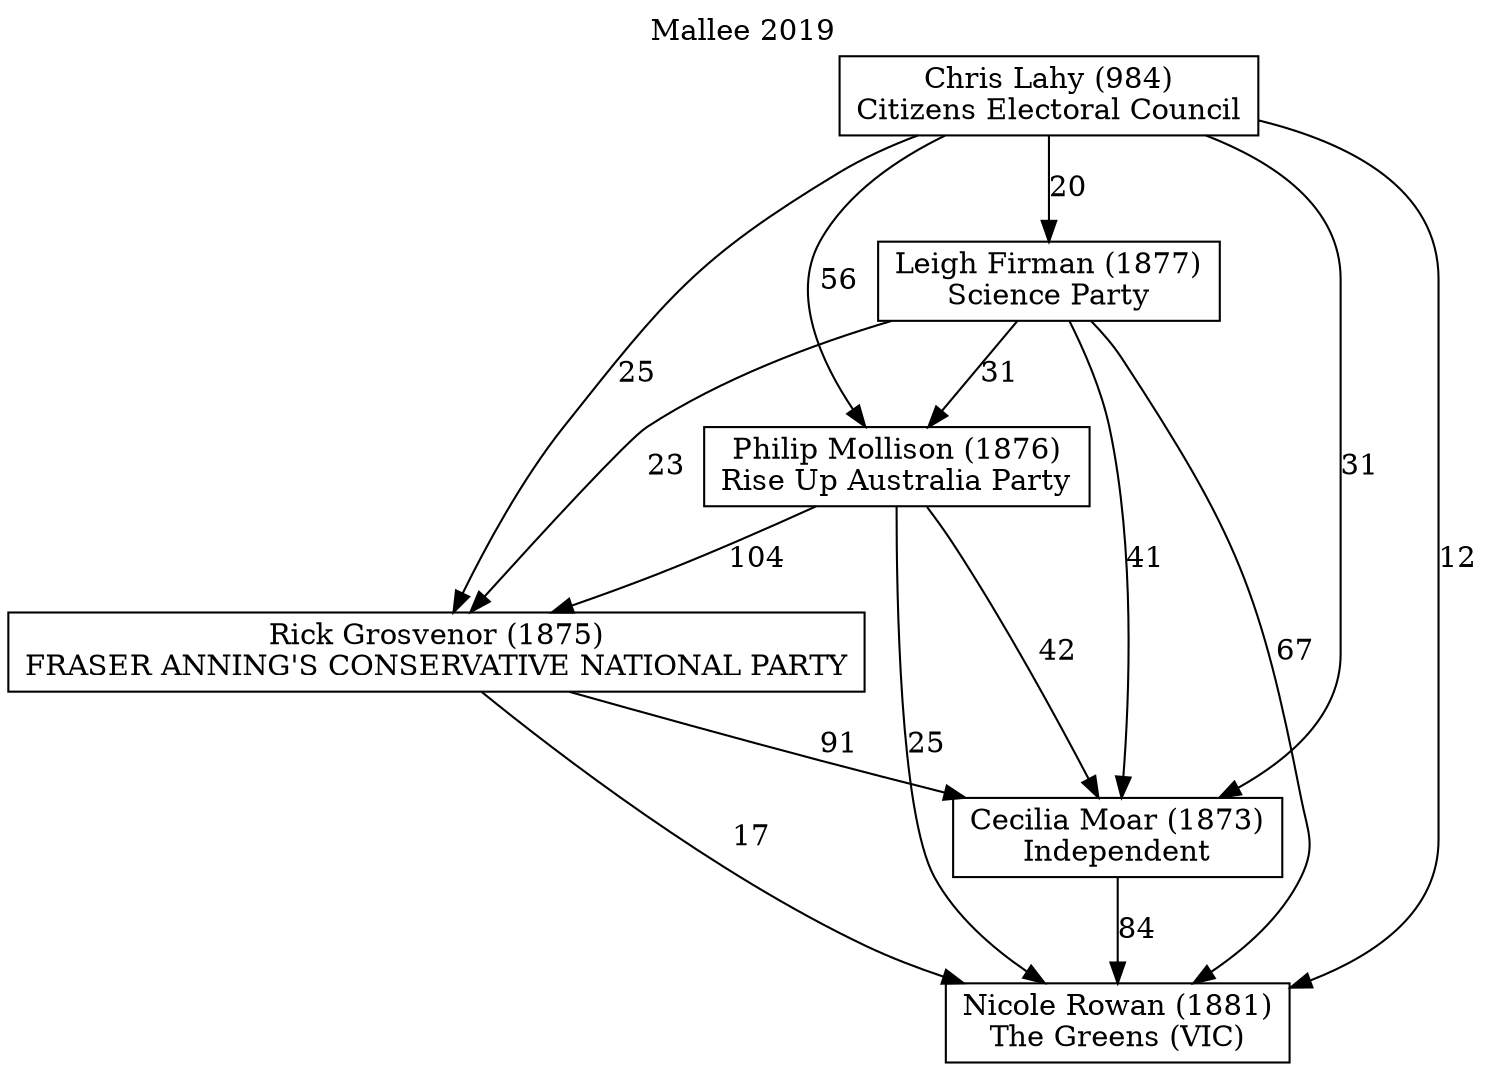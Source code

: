 // House preference flow
digraph "Nicole Rowan (1881)_Mallee_2019" {
	graph [label="Mallee 2019" labelloc=t mclimit=10]
	node [shape=box]
	"Cecilia Moar (1873)" [label="Cecilia Moar (1873)
Independent"]
	"Chris Lahy (984)" [label="Chris Lahy (984)
Citizens Electoral Council"]
	"Leigh Firman (1877)" [label="Leigh Firman (1877)
Science Party"]
	"Nicole Rowan (1881)" [label="Nicole Rowan (1881)
The Greens (VIC)"]
	"Philip Mollison (1876)" [label="Philip Mollison (1876)
Rise Up Australia Party"]
	"Rick Grosvenor (1875)" [label="Rick Grosvenor (1875)
FRASER ANNING'S CONSERVATIVE NATIONAL PARTY"]
	"Cecilia Moar (1873)" -> "Nicole Rowan (1881)" [label=84]
	"Chris Lahy (984)" -> "Cecilia Moar (1873)" [label=31]
	"Chris Lahy (984)" -> "Leigh Firman (1877)" [label=20]
	"Chris Lahy (984)" -> "Nicole Rowan (1881)" [label=12]
	"Chris Lahy (984)" -> "Philip Mollison (1876)" [label=56]
	"Chris Lahy (984)" -> "Rick Grosvenor (1875)" [label=25]
	"Leigh Firman (1877)" -> "Cecilia Moar (1873)" [label=41]
	"Leigh Firman (1877)" -> "Nicole Rowan (1881)" [label=67]
	"Leigh Firman (1877)" -> "Philip Mollison (1876)" [label=31]
	"Leigh Firman (1877)" -> "Rick Grosvenor (1875)" [label=23]
	"Philip Mollison (1876)" -> "Cecilia Moar (1873)" [label=42]
	"Philip Mollison (1876)" -> "Nicole Rowan (1881)" [label=25]
	"Philip Mollison (1876)" -> "Rick Grosvenor (1875)" [label=104]
	"Rick Grosvenor (1875)" -> "Cecilia Moar (1873)" [label=91]
	"Rick Grosvenor (1875)" -> "Nicole Rowan (1881)" [label=17]
}
